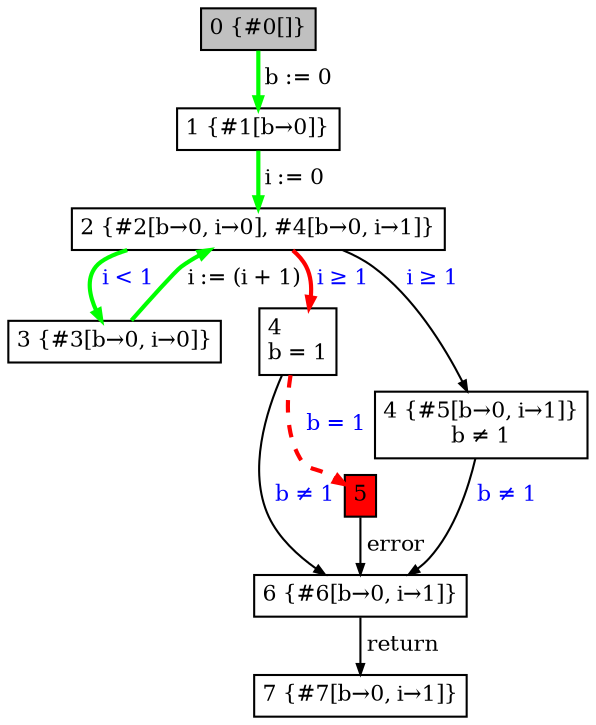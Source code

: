 digraph {
	ranksep=0.10
	nodesep=0.12
	node[fontsize=10.5,shape=box,height=0.02,width=0.02,margin="0.05,0.05"]
	edge[fontsize=10.5,arrowsize=0.5]

	0 [label="0 {#0[]}",style=filled,fillcolor=gray]
	1 [label="1 {#1[b→0]}"]
	2 [label="3 {#3[b→0, i→0]}"]
	3 [label="4\lb = 1"]
	4 [label="6 {#6[b→0, i→1]}"]
	5 [label="2 {#2[b→0, i→0], #4[b→0, i→1]}"]
	6 [label="7 {#7[b→0, i→1]}"]
	7 [label="4 {#5[b→0, i→1]}\lb ≠ 1"]
	8 [label="5",style=filled,fillcolor=red]


	5->7[label=" i ≥ 1",fontcolor="#0000FF"]
	2->5[label=" i := (i + 1)", color="#00FF00", style="bold"]
	5->3[label=" i ≥ 1",fontcolor="#0000FF", color="#FF0000", style="bold"]
	7->4[label=" b ≠ 1",fontcolor="#0000FF"]
	3->8[label=" b = 1",fontcolor="#0000FF", color="#FF0000", style="bold,dashed"]
	1->5[label=" i := 0", color="#00FF00", style="bold"]
	4->6[label=" return"]
	5->2[label=" i < 1",fontcolor="#0000FF", color="#00FF00", style="bold"]
	8->4[label=" error"]
	3->4[label=" b ≠ 1",fontcolor="#0000FF"]
	0->1[label=" b := 0", color="#00FF00", style="bold"]
}